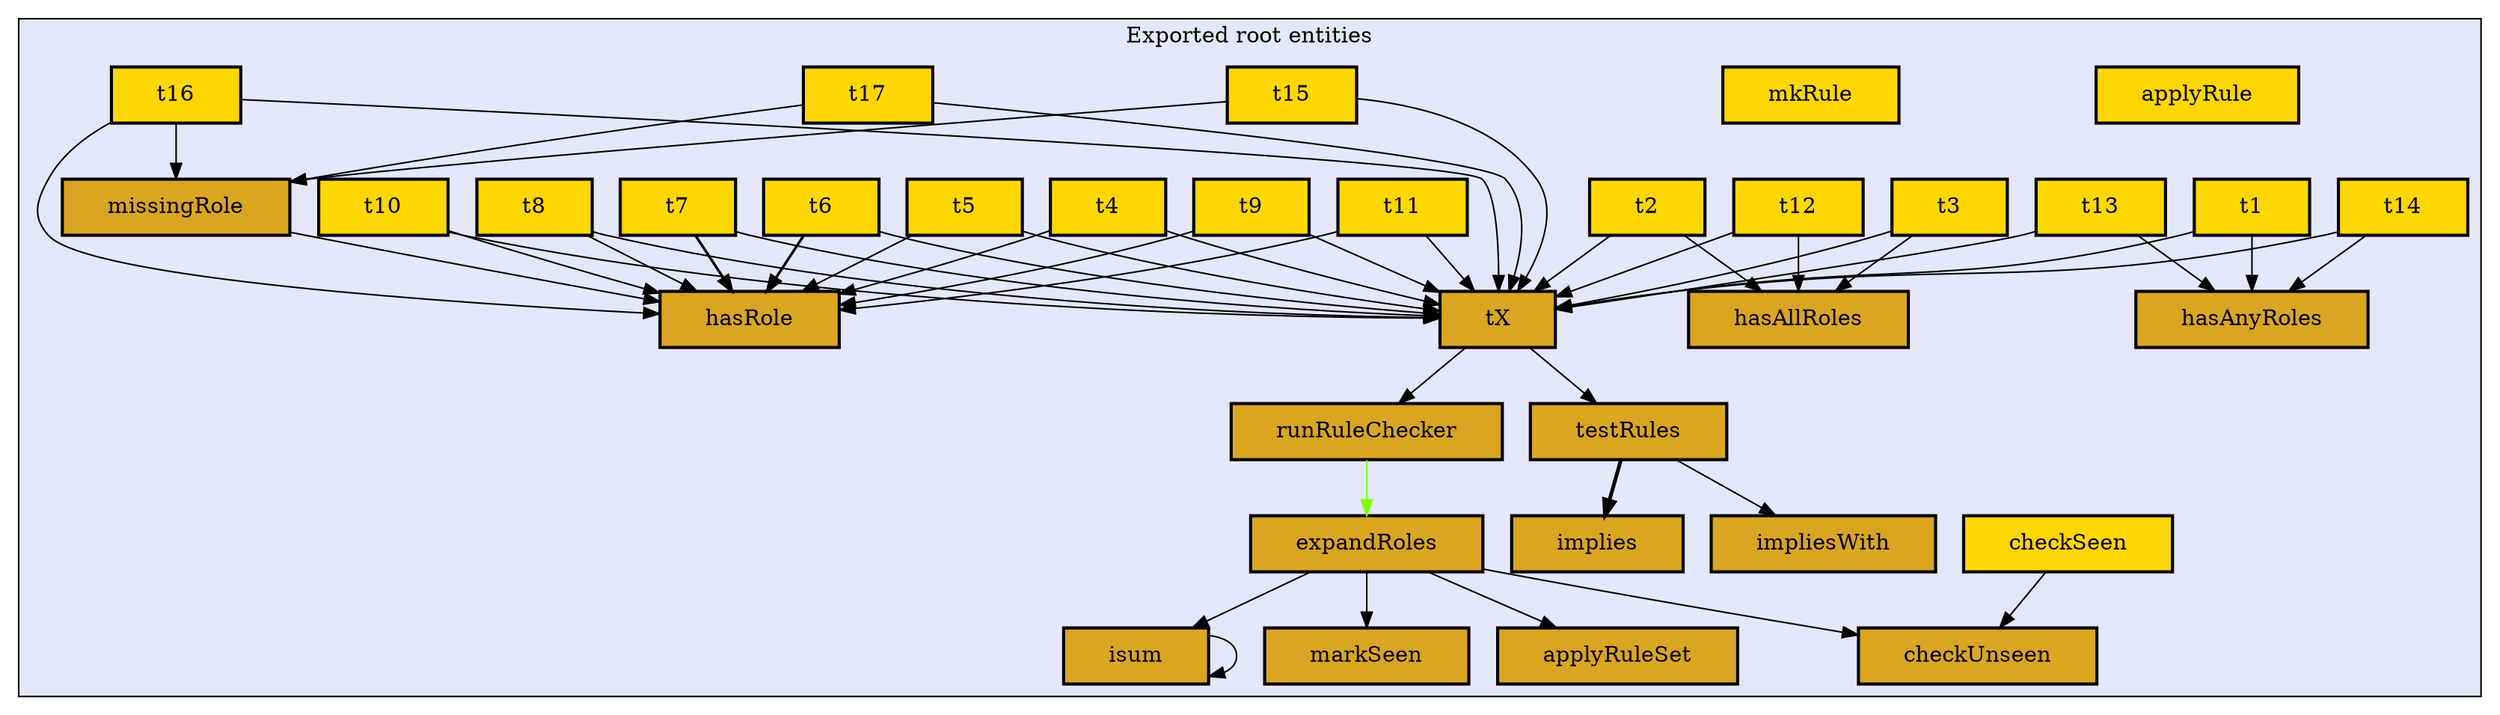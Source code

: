 digraph "Levels within Control.Access.RoleBased.Checker" {
    node [margin="0.4,0.1"
         ,style=filled];
    subgraph cluster_0 {
        graph [label="Exported root entities"
              ,style=filled
              ,fillcolor=lavender];
        1 [label=applyRule
          ,shape=box
          ,fillcolor=gold
          ,style="filled,bold"];
        2 [label=applyRuleSet
          ,shape=box
          ,fillcolor=goldenrod
          ,style="filled,bold"];
        3 [label=checkSeen
          ,shape=box
          ,fillcolor=gold
          ,style="filled,bold"];
        4 [label=checkUnseen
          ,shape=box
          ,fillcolor=goldenrod
          ,style="filled,bold"];
        5 [label=expandRoles
          ,shape=box
          ,fillcolor=goldenrod
          ,style="filled,bold"];
        6 [label=hasAllRoles
          ,shape=box
          ,fillcolor=goldenrod
          ,style="filled,bold"];
        7 [label=hasAnyRoles
          ,shape=box
          ,fillcolor=goldenrod
          ,style="filled,bold"];
        8 [label=hasRole
          ,shape=box
          ,fillcolor=goldenrod
          ,style="filled,bold"];
        9 [label=implies
          ,shape=box
          ,fillcolor=goldenrod
          ,style="filled,bold"];
        10 [label=impliesWith
           ,shape=box
           ,fillcolor=goldenrod
           ,style="filled,bold"];
        11 [label=isum
           ,shape=box
           ,fillcolor=goldenrod
           ,style="filled,bold"];
        12 [label=markSeen
           ,shape=box
           ,fillcolor=goldenrod
           ,style="filled,bold"];
        13 [label=missingRole
           ,shape=box
           ,fillcolor=goldenrod
           ,style="filled,bold"];
        14 [label=mkRule
           ,shape=box
           ,fillcolor=gold
           ,style="filled,bold"];
        15 [label=runRuleChecker
           ,shape=box
           ,fillcolor=goldenrod
           ,style="filled,bold"];
        16 [label=t1
           ,shape=box
           ,fillcolor=gold
           ,style="filled,bold"];
        17 [label=t10
           ,shape=box
           ,fillcolor=gold
           ,style="filled,bold"];
        18 [label=t11
           ,shape=box
           ,fillcolor=gold
           ,style="filled,bold"];
        19 [label=t12
           ,shape=box
           ,fillcolor=gold
           ,style="filled,bold"];
        20 [label=t13
           ,shape=box
           ,fillcolor=gold
           ,style="filled,bold"];
        21 [label=t14
           ,shape=box
           ,fillcolor=gold
           ,style="filled,bold"];
        22 [label=t15
           ,shape=box
           ,fillcolor=gold
           ,style="filled,bold"];
        23 [label=t16
           ,shape=box
           ,fillcolor=gold
           ,style="filled,bold"];
        24 [label=t17
           ,shape=box
           ,fillcolor=gold
           ,style="filled,bold"];
        25 [label=t2
           ,shape=box
           ,fillcolor=gold
           ,style="filled,bold"];
        26 [label=t3
           ,shape=box
           ,fillcolor=gold
           ,style="filled,bold"];
        27 [label=t4
           ,shape=box
           ,fillcolor=gold
           ,style="filled,bold"];
        28 [label=t5
           ,shape=box
           ,fillcolor=gold
           ,style="filled,bold"];
        29 [label=t6
           ,shape=box
           ,fillcolor=gold
           ,style="filled,bold"];
        30 [label=t7
           ,shape=box
           ,fillcolor=gold
           ,style="filled,bold"];
        31 [label=t8
           ,shape=box
           ,fillcolor=gold
           ,style="filled,bold"];
        32 [label=t9
           ,shape=box
           ,fillcolor=gold
           ,style="filled,bold"];
        33 [label=tX
           ,shape=box
           ,fillcolor=goldenrod
           ,style="filled,bold"];
        34 [label=testRules
           ,shape=box
           ,fillcolor=goldenrod
           ,style="filled,bold"];
    }
    3 -> 4 [penwidth=1,color=black];
    5 -> 2 [penwidth=1,color=black];
    5 -> 4 [penwidth=1,color=black];
    5 -> 11 [penwidth=1
            ,color=black];
    5 -> 12 [penwidth=1
            ,color=black];
    11 -> 11 [penwidth=1
             ,color=black];
    13 -> 8 [penwidth=1
            ,color=black];
    15 -> 5 [penwidth=1
            ,color=chartreuse];
    16 -> 7 [penwidth=1
            ,color=black];
    16 -> 33 [penwidth=1
             ,color=black];
    17 -> 8 [penwidth=1
            ,color=black];
    17 -> 33 [penwidth=1
             ,color=black];
    18 -> 8 [penwidth=1
            ,color=black];
    18 -> 33 [penwidth=1
             ,color=black];
    19 -> 6 [penwidth=1
            ,color=black];
    19 -> 33 [penwidth=1
             ,color=black];
    20 -> 7 [penwidth=1
            ,color=black];
    20 -> 33 [penwidth=1
             ,color=black];
    21 -> 7 [penwidth=1
            ,color=black];
    21 -> 33 [penwidth=1
             ,color=black];
    22 -> 13 [penwidth=1
             ,color=black];
    22 -> 33 [penwidth=1
             ,color=black];
    23 -> 8 [penwidth=1
            ,color=black];
    23 -> 13 [penwidth=1
             ,color=black];
    23 -> 33 [penwidth=1
             ,color=black];
    24 -> 13 [penwidth=1
             ,color=black];
    24 -> 33 [penwidth=1
             ,color=black];
    25 -> 6 [penwidth=1
            ,color=black];
    25 -> 33 [penwidth=1
             ,color=black];
    26 -> 6 [penwidth=1
            ,color=black];
    26 -> 33 [penwidth=1
             ,color=black];
    27 -> 8 [penwidth=1
            ,color=black];
    27 -> 33 [penwidth=1
             ,color=black];
    28 -> 8 [penwidth=1
            ,color=black];
    28 -> 33 [penwidth=1
             ,color=black];
    29 -> 8 [penwidth=1.6931471805599454
            ,color=black];
    29 -> 33 [penwidth=1
             ,color=black];
    30 -> 8 [penwidth=1.6931471805599454
            ,color=black];
    30 -> 33 [penwidth=1
             ,color=black];
    31 -> 8 [penwidth=1
            ,color=black];
    31 -> 33 [penwidth=1
             ,color=black];
    32 -> 8 [penwidth=1
            ,color=black];
    32 -> 33 [penwidth=1
             ,color=black];
    33 -> 15 [penwidth=1
             ,color=black];
    33 -> 34 [penwidth=1
             ,color=black];
    34 -> 9 [penwidth=2.386294361119891
            ,color=black];
    34 -> 10 [penwidth=1
             ,color=black];
}
